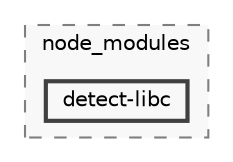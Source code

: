 digraph "backend/node_modules/detect-libc"
{
 // LATEX_PDF_SIZE
  bgcolor="transparent";
  edge [fontname=Helvetica,fontsize=10,labelfontname=Helvetica,labelfontsize=10];
  node [fontname=Helvetica,fontsize=10,shape=box,height=0.2,width=0.4];
  compound=true
  subgraph clusterdir_86dbea9de526ba50b112ba867d8b4b1f {
    graph [ bgcolor="#f8f8f8", pencolor="grey50", label="node_modules", fontname=Helvetica,fontsize=10 style="filled,dashed", URL="dir_86dbea9de526ba50b112ba867d8b4b1f.html",tooltip=""]
  dir_aa85bbb93f474182cf25ebc29b14d516 [label="detect-libc", fillcolor="#f8f8f8", color="grey25", style="filled,bold", URL="dir_aa85bbb93f474182cf25ebc29b14d516.html",tooltip=""];
  }
}
